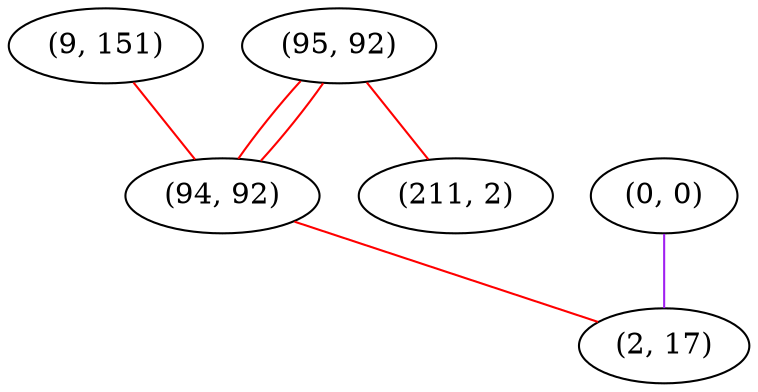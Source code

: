 graph "" {
"(95, 92)";
"(0, 0)";
"(9, 151)";
"(94, 92)";
"(211, 2)";
"(2, 17)";
"(95, 92)" -- "(94, 92)"  [color=red, key=0, weight=1];
"(95, 92)" -- "(94, 92)"  [color=red, key=1, weight=1];
"(95, 92)" -- "(211, 2)"  [color=red, key=0, weight=1];
"(0, 0)" -- "(2, 17)"  [color=purple, key=0, weight=4];
"(9, 151)" -- "(94, 92)"  [color=red, key=0, weight=1];
"(94, 92)" -- "(2, 17)"  [color=red, key=0, weight=1];
}
